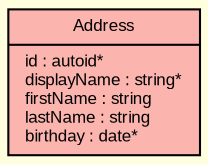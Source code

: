digraph G {
        color = "white"
		compound = true
		fontname = "Bitstream Vera Sans"
		fontsize = 8
		pagedir="TB"
		rankdir="BT"
		bgcolor = "lightyellow"  
		labelfloat = "true"
		mode = "hier"
		overlap = "false"
		splines = "true"
		layers = "1:2"
		clusterrank = "local"
		outputorder="edgesfirst"

        node [
			fontname = "Arial"
            fontsize = 8
            shape = "record"
            color = "#808080"
            style="filled"
            fillcolor = "white"
            layer = "2"
            colorscheme = pastel19
        ]

        edge [
                fontname = "Bitstream Vera Sans"
                fontsize = 8
                layer = "1"
        ]

/* entities outside modules*/
               "Address" [
                	    style = "filled"
                	    fillcolor =  "white"
			        	fontname = "Arial"
			        	fontcolor = "black"
			        	color = "black"
                
                        label = "{Address|id : autoid*\ldisplayName : string*\lfirstName : string\llastName : string\lbirthday : date*\l}"
                ]

/*entities inside modules*/
/*        subgraph cluster_0 {
        		rankdir = "TB"
        		pagedir = "TB"
                label = "org.molgenis.test"
                labelloc = bottom
				fillcolor = "white"
                style="filled"*/

                "Address" [
                	    style = "filled"
                	    fillcolor =  "1"
			        	fontname = "Arial"
			        	fontcolor = "black"
			        	color = "black"
                
                        label = "{Address|id : autoid*\ldisplayName : string*\lfirstName : string\llastName : string\lbirthday : date*\l}"
                ]
/*        }  */

/*interface relationships*/
        edge [
                arrowhead = "empty"
                color = "#808080"
        ]

/*inheritance relationships*/
        edge [
                arrowhead = "empty"
                color = "black"
        ]
        

/*one to many 'xref' foreign key relationships*/
        edge [
                arrowhead = "open"
                arrowsize = 0.6
        ]
        
        
/*many to many 'mref' foreign key relationships*/
        edge [
             arrowtail = "open"
             color = "black"
             headlabel = "*"
             taillabel = "*"
             arrowsize = 0.6
        ]
}